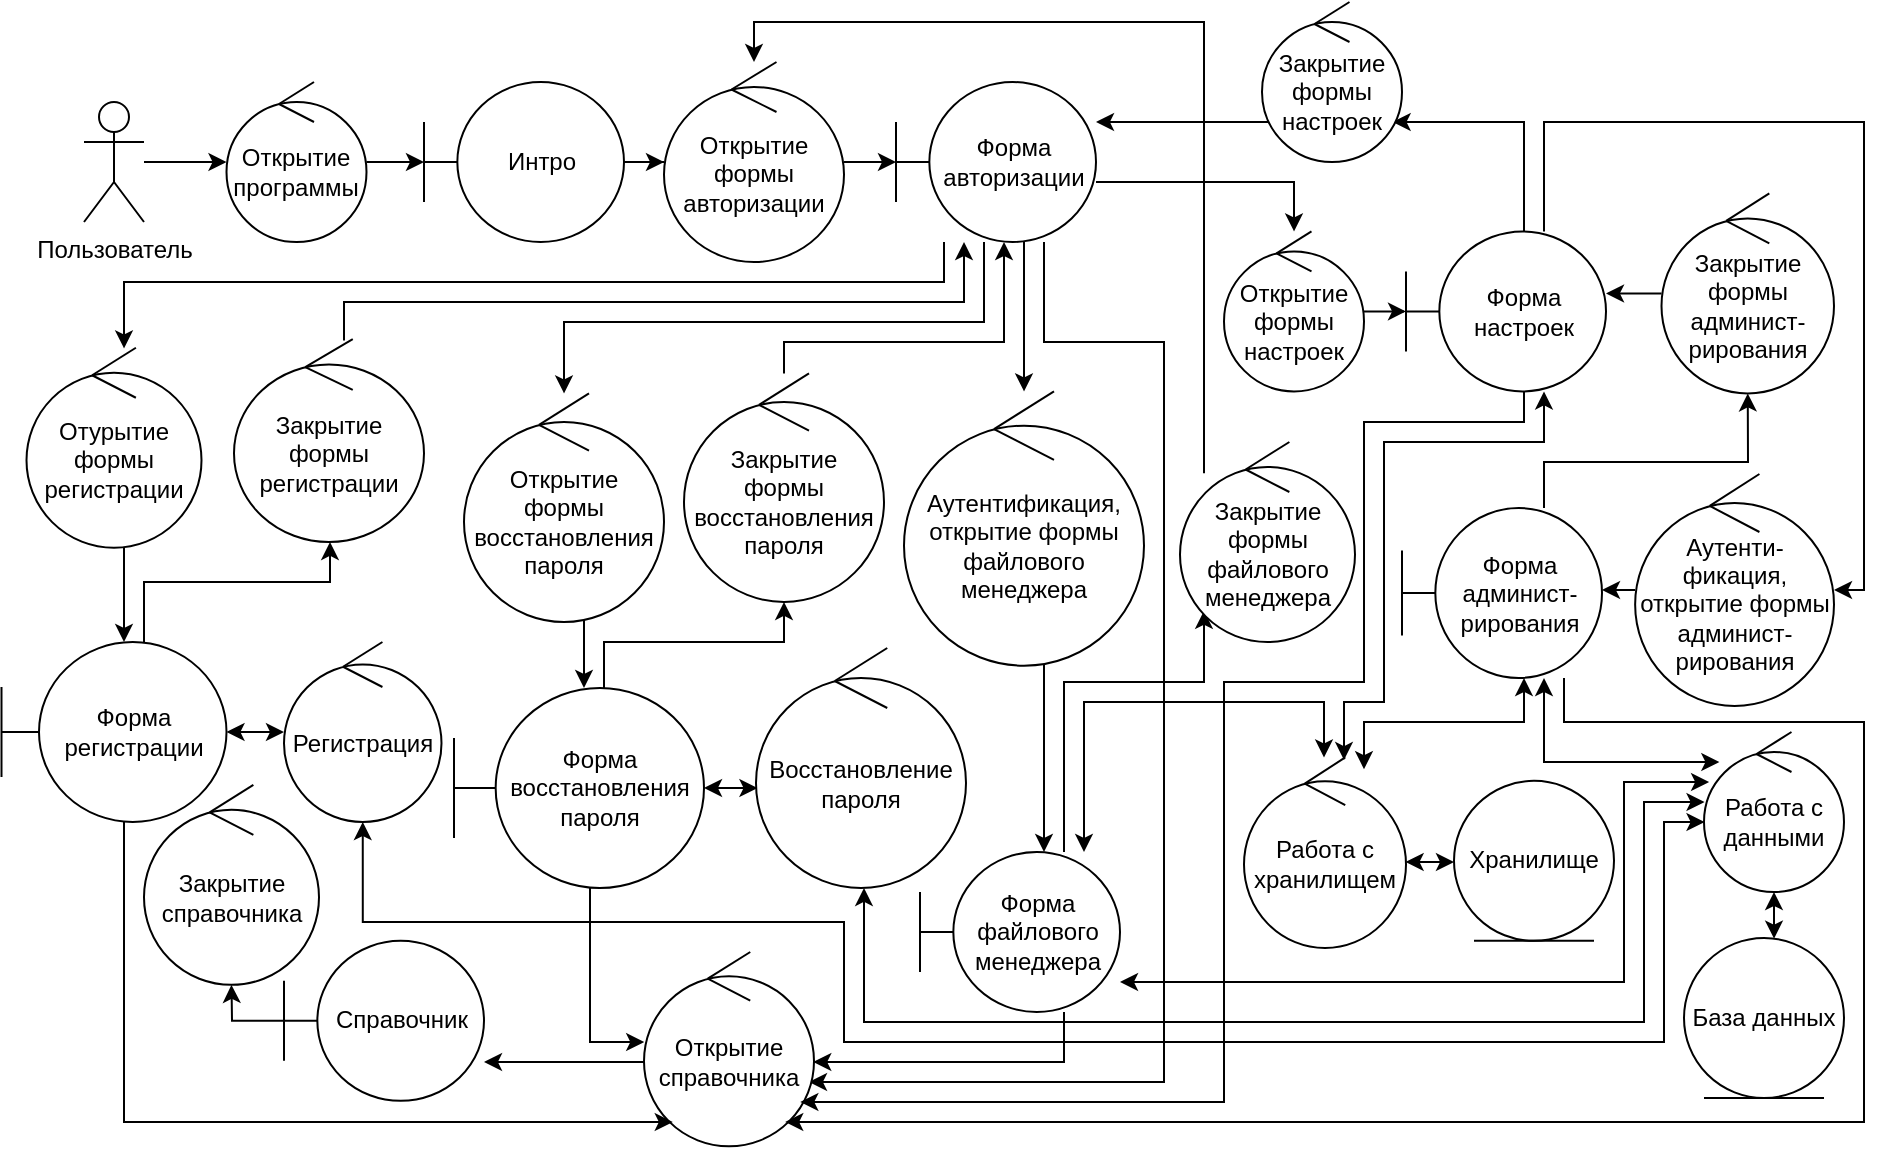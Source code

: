 <mxfile version="20.3.0" type="device"><diagram id="h_0n3Zkjienf-ujrvG_6" name="Страница 1"><mxGraphModel dx="1880" dy="641" grid="1" gridSize="10" guides="1" tooltips="1" connect="1" arrows="1" fold="1" page="1" pageScale="1" pageWidth="827" pageHeight="1169" math="0" shadow="0"><root><mxCell id="0"/><mxCell id="1" parent="0"/><mxCell id="vv3TgDMPsHulDdS4rFCR-16" style="edgeStyle=orthogonalEdgeStyle;rounded=0;orthogonalLoop=1;jettySize=auto;html=1;" edge="1" parent="1" source="F_xw-o7SSEhGCc8bsex2-1" target="F_xw-o7SSEhGCc8bsex2-3"><mxGeometry relative="1" as="geometry"/></mxCell><mxCell id="F_xw-o7SSEhGCc8bsex2-1" value="Открытие программы" style="ellipse;shape=umlControl;whiteSpace=wrap;html=1;" parent="1" vertex="1"><mxGeometry x="-138.75" y="240" width="70" height="80" as="geometry"/></mxCell><mxCell id="vv3TgDMPsHulDdS4rFCR-15" style="edgeStyle=orthogonalEdgeStyle;rounded=0;orthogonalLoop=1;jettySize=auto;html=1;" edge="1" parent="1" source="F_xw-o7SSEhGCc8bsex2-2" target="F_xw-o7SSEhGCc8bsex2-1"><mxGeometry relative="1" as="geometry"/></mxCell><mxCell id="F_xw-o7SSEhGCc8bsex2-2" value="Пользователь" style="shape=umlActor;verticalLabelPosition=bottom;verticalAlign=top;html=1;" parent="1" vertex="1"><mxGeometry x="-210" y="250" width="30" height="60" as="geometry"/></mxCell><mxCell id="vv3TgDMPsHulDdS4rFCR-17" style="edgeStyle=orthogonalEdgeStyle;rounded=0;orthogonalLoop=1;jettySize=auto;html=1;" edge="1" parent="1" source="F_xw-o7SSEhGCc8bsex2-3" target="F_xw-o7SSEhGCc8bsex2-4"><mxGeometry relative="1" as="geometry"/></mxCell><mxCell id="F_xw-o7SSEhGCc8bsex2-3" value="Интро" style="shape=umlBoundary;whiteSpace=wrap;html=1;" parent="1" vertex="1"><mxGeometry x="-40" y="240" width="100" height="80" as="geometry"/></mxCell><mxCell id="vv3TgDMPsHulDdS4rFCR-18" style="edgeStyle=orthogonalEdgeStyle;rounded=0;orthogonalLoop=1;jettySize=auto;html=1;" edge="1" parent="1" source="F_xw-o7SSEhGCc8bsex2-4" target="F_xw-o7SSEhGCc8bsex2-5"><mxGeometry relative="1" as="geometry"/></mxCell><mxCell id="F_xw-o7SSEhGCc8bsex2-4" value="Открытие формы авторизации" style="ellipse;shape=umlControl;whiteSpace=wrap;html=1;" parent="1" vertex="1"><mxGeometry x="80" y="230" width="90" height="100" as="geometry"/></mxCell><mxCell id="vv3TgDMPsHulDdS4rFCR-20" style="edgeStyle=orthogonalEdgeStyle;rounded=0;orthogonalLoop=1;jettySize=auto;html=1;" edge="1" parent="1" source="F_xw-o7SSEhGCc8bsex2-5" target="vv3TgDMPsHulDdS4rFCR-9"><mxGeometry relative="1" as="geometry"><Array as="points"><mxPoint x="395" y="290"/></Array></mxGeometry></mxCell><mxCell id="vv3TgDMPsHulDdS4rFCR-34" style="edgeStyle=orthogonalEdgeStyle;rounded=0;orthogonalLoop=1;jettySize=auto;html=1;" edge="1" parent="1" source="F_xw-o7SSEhGCc8bsex2-5" target="F_xw-o7SSEhGCc8bsex2-7"><mxGeometry relative="1" as="geometry"><Array as="points"><mxPoint x="260" y="330"/><mxPoint x="260" y="330"/></Array></mxGeometry></mxCell><mxCell id="kOr35_IBIGAfECKfKOpq-4" style="edgeStyle=orthogonalEdgeStyle;rounded=0;orthogonalLoop=1;jettySize=auto;html=1;startArrow=none;startFill=0;" edge="1" parent="1" source="F_xw-o7SSEhGCc8bsex2-5" target="vv3TgDMPsHulDdS4rFCR-32"><mxGeometry relative="1" as="geometry"><Array as="points"><mxPoint x="220" y="340"/><mxPoint x="-190" y="340"/></Array></mxGeometry></mxCell><mxCell id="kOr35_IBIGAfECKfKOpq-5" style="edgeStyle=orthogonalEdgeStyle;rounded=0;orthogonalLoop=1;jettySize=auto;html=1;startArrow=none;startFill=0;" edge="1" parent="1" source="F_xw-o7SSEhGCc8bsex2-5" target="vv3TgDMPsHulDdS4rFCR-30"><mxGeometry relative="1" as="geometry"><Array as="points"><mxPoint x="240" y="360"/><mxPoint x="30" y="360"/></Array></mxGeometry></mxCell><mxCell id="kOr35_IBIGAfECKfKOpq-21" style="edgeStyle=orthogonalEdgeStyle;rounded=0;orthogonalLoop=1;jettySize=auto;html=1;startArrow=none;startFill=0;" edge="1" parent="1" source="F_xw-o7SSEhGCc8bsex2-5" target="vv3TgDMPsHulDdS4rFCR-1"><mxGeometry relative="1" as="geometry"><mxPoint x="370" y="400" as="sourcePoint"/><Array as="points"><mxPoint x="270" y="370"/><mxPoint x="330" y="370"/><mxPoint x="330" y="740"/></Array></mxGeometry></mxCell><mxCell id="F_xw-o7SSEhGCc8bsex2-5" value="Форма авторизации" style="shape=umlBoundary;whiteSpace=wrap;html=1;direction=east;" parent="1" vertex="1"><mxGeometry x="196" y="240" width="100" height="80" as="geometry"/></mxCell><mxCell id="vv3TgDMPsHulDdS4rFCR-36" style="edgeStyle=orthogonalEdgeStyle;rounded=0;orthogonalLoop=1;jettySize=auto;html=1;" edge="1" parent="1" source="F_xw-o7SSEhGCc8bsex2-6" target="vv3TgDMPsHulDdS4rFCR-12"><mxGeometry relative="1" as="geometry"><Array as="points"><mxPoint x="280" y="540"/><mxPoint x="350" y="540"/></Array></mxGeometry></mxCell><mxCell id="kOr35_IBIGAfECKfKOpq-20" style="edgeStyle=orthogonalEdgeStyle;rounded=0;orthogonalLoop=1;jettySize=auto;html=1;startArrow=none;startFill=0;" edge="1" parent="1" source="F_xw-o7SSEhGCc8bsex2-6" target="vv3TgDMPsHulDdS4rFCR-1"><mxGeometry relative="1" as="geometry"><Array as="points"><mxPoint x="280" y="730"/></Array></mxGeometry></mxCell><mxCell id="kOr35_IBIGAfECKfKOpq-24" style="edgeStyle=orthogonalEdgeStyle;rounded=0;orthogonalLoop=1;jettySize=auto;html=1;startArrow=classic;startFill=1;" edge="1" parent="1" source="F_xw-o7SSEhGCc8bsex2-6" target="vv3TgDMPsHulDdS4rFCR-10"><mxGeometry relative="1" as="geometry"><Array as="points"><mxPoint x="290" y="550"/><mxPoint x="410" y="550"/></Array></mxGeometry></mxCell><mxCell id="kOr35_IBIGAfECKfKOpq-25" style="edgeStyle=orthogonalEdgeStyle;rounded=0;orthogonalLoop=1;jettySize=auto;html=1;startArrow=classic;startFill=1;" edge="1" parent="1" source="F_xw-o7SSEhGCc8bsex2-6" target="vv3TgDMPsHulDdS4rFCR-7"><mxGeometry relative="1" as="geometry"><Array as="points"><mxPoint x="560" y="690"/><mxPoint x="560" y="590"/></Array></mxGeometry></mxCell><mxCell id="F_xw-o7SSEhGCc8bsex2-6" value="Форма файлового менеджера" style="shape=umlBoundary;whiteSpace=wrap;html=1;" parent="1" vertex="1"><mxGeometry x="208" y="625" width="100" height="80" as="geometry"/></mxCell><mxCell id="vv3TgDMPsHulDdS4rFCR-35" style="edgeStyle=orthogonalEdgeStyle;rounded=0;orthogonalLoop=1;jettySize=auto;html=1;" edge="1" parent="1" source="F_xw-o7SSEhGCc8bsex2-7" target="F_xw-o7SSEhGCc8bsex2-6"><mxGeometry relative="1" as="geometry"><Array as="points"><mxPoint x="270" y="580"/><mxPoint x="270" y="580"/></Array></mxGeometry></mxCell><mxCell id="F_xw-o7SSEhGCc8bsex2-7" value="Аутентификация, открытие формы файлового менеджера" style="ellipse;shape=umlControl;whiteSpace=wrap;html=1;" parent="1" vertex="1"><mxGeometry x="200" y="394.7" width="120" height="137.14" as="geometry"/></mxCell><mxCell id="F_xw-o7SSEhGCc8bsex2-8" value="Хранилище" style="ellipse;shape=umlEntity;whiteSpace=wrap;html=1;" parent="1" vertex="1"><mxGeometry x="475" y="589.43" width="80" height="80" as="geometry"/></mxCell><mxCell id="F_xw-o7SSEhGCc8bsex2-9" value="База данных" style="ellipse;shape=umlEntity;whiteSpace=wrap;html=1;" parent="1" vertex="1"><mxGeometry x="590" y="668" width="80" height="80" as="geometry"/></mxCell><mxCell id="kOr35_IBIGAfECKfKOpq-32" style="edgeStyle=orthogonalEdgeStyle;rounded=0;orthogonalLoop=1;jettySize=auto;html=1;startArrow=none;startFill=0;" edge="1" parent="1" source="F_xw-o7SSEhGCc8bsex2-10" target="vv3TgDMPsHulDdS4rFCR-2"><mxGeometry relative="1" as="geometry"><Array as="points"><mxPoint x="-136" y="709"/></Array></mxGeometry></mxCell><mxCell id="F_xw-o7SSEhGCc8bsex2-10" value="Справочник" style="shape=umlBoundary;whiteSpace=wrap;html=1;" parent="1" vertex="1"><mxGeometry x="-110" y="669.43" width="100" height="80" as="geometry"/></mxCell><mxCell id="kOr35_IBIGAfECKfKOpq-30" style="edgeStyle=orthogonalEdgeStyle;rounded=0;orthogonalLoop=1;jettySize=auto;html=1;startArrow=none;startFill=0;" edge="1" parent="1" source="vv3TgDMPsHulDdS4rFCR-1" target="F_xw-o7SSEhGCc8bsex2-10"><mxGeometry relative="1" as="geometry"><Array as="points"><mxPoint y="730"/><mxPoint y="730"/></Array></mxGeometry></mxCell><mxCell id="vv3TgDMPsHulDdS4rFCR-1" value="Открытие справочника" style="ellipse;shape=umlControl;whiteSpace=wrap;html=1;" vertex="1" parent="1"><mxGeometry x="70" y="675.0" width="85" height="97.14" as="geometry"/></mxCell><mxCell id="vv3TgDMPsHulDdS4rFCR-2" value="Закрытие справочника" style="ellipse;shape=umlControl;whiteSpace=wrap;html=1;" vertex="1" parent="1"><mxGeometry x="-180" y="591.43" width="87.5" height="100" as="geometry"/></mxCell><mxCell id="kOr35_IBIGAfECKfKOpq-9" style="edgeStyle=orthogonalEdgeStyle;rounded=0;orthogonalLoop=1;jettySize=auto;html=1;startArrow=none;startFill=0;" edge="1" parent="1" source="vv3TgDMPsHulDdS4rFCR-3" target="vv3TgDMPsHulDdS4rFCR-31"><mxGeometry relative="1" as="geometry"><Array as="points"><mxPoint x="50" y="520"/><mxPoint x="140" y="520"/></Array></mxGeometry></mxCell><mxCell id="kOr35_IBIGAfECKfKOpq-13" style="edgeStyle=orthogonalEdgeStyle;rounded=0;orthogonalLoop=1;jettySize=auto;html=1;startArrow=classic;startFill=1;" edge="1" parent="1" source="vv3TgDMPsHulDdS4rFCR-3" target="vv3TgDMPsHulDdS4rFCR-6"><mxGeometry relative="1" as="geometry"><Array as="points"><mxPoint x="160" y="600"/></Array></mxGeometry></mxCell><mxCell id="kOr35_IBIGAfECKfKOpq-19" style="edgeStyle=orthogonalEdgeStyle;rounded=0;orthogonalLoop=1;jettySize=auto;html=1;startArrow=none;startFill=0;" edge="1" parent="1" source="vv3TgDMPsHulDdS4rFCR-3" target="vv3TgDMPsHulDdS4rFCR-1"><mxGeometry relative="1" as="geometry"><Array as="points"><mxPoint x="43" y="720"/></Array></mxGeometry></mxCell><mxCell id="vv3TgDMPsHulDdS4rFCR-3" value="Форма восстановления пароля" style="shape=umlBoundary;whiteSpace=wrap;html=1;" vertex="1" parent="1"><mxGeometry x="-25" y="543" width="125" height="100" as="geometry"/></mxCell><mxCell id="kOr35_IBIGAfECKfKOpq-11" style="edgeStyle=orthogonalEdgeStyle;rounded=0;orthogonalLoop=1;jettySize=auto;html=1;startArrow=none;startFill=0;" edge="1" parent="1" source="vv3TgDMPsHulDdS4rFCR-4" target="vv3TgDMPsHulDdS4rFCR-33"><mxGeometry relative="1" as="geometry"><mxPoint x="-110" y="520" as="sourcePoint"/><Array as="points"><mxPoint x="-180" y="490"/><mxPoint x="-87" y="490"/></Array></mxGeometry></mxCell><mxCell id="kOr35_IBIGAfECKfKOpq-12" style="edgeStyle=orthogonalEdgeStyle;rounded=0;orthogonalLoop=1;jettySize=auto;html=1;startArrow=classic;startFill=1;" edge="1" parent="1" source="vv3TgDMPsHulDdS4rFCR-4" target="vv3TgDMPsHulDdS4rFCR-5"><mxGeometry relative="1" as="geometry"><Array as="points"><mxPoint x="-110" y="565"/><mxPoint x="-110" y="565"/></Array></mxGeometry></mxCell><mxCell id="kOr35_IBIGAfECKfKOpq-18" style="edgeStyle=orthogonalEdgeStyle;rounded=0;orthogonalLoop=1;jettySize=auto;html=1;startArrow=none;startFill=0;" edge="1" parent="1" source="vv3TgDMPsHulDdS4rFCR-4" target="vv3TgDMPsHulDdS4rFCR-1"><mxGeometry relative="1" as="geometry"><Array as="points"><mxPoint x="-190" y="760"/></Array></mxGeometry></mxCell><mxCell id="vv3TgDMPsHulDdS4rFCR-4" value="Форма регистрации" style="shape=umlBoundary;whiteSpace=wrap;html=1;" vertex="1" parent="1"><mxGeometry x="-251.25" y="520" width="112.5" height="90" as="geometry"/></mxCell><mxCell id="kOr35_IBIGAfECKfKOpq-15" style="edgeStyle=orthogonalEdgeStyle;rounded=0;orthogonalLoop=1;jettySize=auto;html=1;startArrow=classic;startFill=1;" edge="1" parent="1" source="vv3TgDMPsHulDdS4rFCR-5" target="vv3TgDMPsHulDdS4rFCR-7"><mxGeometry relative="1" as="geometry"><Array as="points"><mxPoint x="-71" y="660"/><mxPoint x="170" y="660"/><mxPoint x="170" y="720"/><mxPoint x="580" y="720"/><mxPoint x="580" y="610"/></Array></mxGeometry></mxCell><mxCell id="vv3TgDMPsHulDdS4rFCR-5" value="Регистрация" style="ellipse;shape=umlControl;whiteSpace=wrap;html=1;" vertex="1" parent="1"><mxGeometry x="-110" y="520" width="78.75" height="90" as="geometry"/></mxCell><mxCell id="kOr35_IBIGAfECKfKOpq-14" style="edgeStyle=orthogonalEdgeStyle;rounded=0;orthogonalLoop=1;jettySize=auto;html=1;startArrow=classic;startFill=1;" edge="1" parent="1" source="vv3TgDMPsHulDdS4rFCR-6" target="vv3TgDMPsHulDdS4rFCR-7"><mxGeometry relative="1" as="geometry"><mxPoint x="180" y="720" as="sourcePoint"/><Array as="points"><mxPoint x="180" y="710"/><mxPoint x="570" y="710"/><mxPoint x="570" y="600"/></Array></mxGeometry></mxCell><mxCell id="vv3TgDMPsHulDdS4rFCR-6" value="Восстановление пароля" style="ellipse;shape=umlControl;whiteSpace=wrap;html=1;" vertex="1" parent="1"><mxGeometry x="126" y="523" width="105" height="120" as="geometry"/></mxCell><mxCell id="vv3TgDMPsHulDdS4rFCR-38" style="edgeStyle=orthogonalEdgeStyle;rounded=0;orthogonalLoop=1;jettySize=auto;html=1;startArrow=classic;startFill=1;" edge="1" parent="1" source="vv3TgDMPsHulDdS4rFCR-7" target="F_xw-o7SSEhGCc8bsex2-9"><mxGeometry relative="1" as="geometry"><Array as="points"><mxPoint x="630" y="680"/><mxPoint x="630" y="680"/></Array></mxGeometry></mxCell><mxCell id="vv3TgDMPsHulDdS4rFCR-7" value="Работа с данными" style="ellipse;shape=umlControl;whiteSpace=wrap;html=1;" vertex="1" parent="1"><mxGeometry x="600" y="565" width="70" height="80" as="geometry"/></mxCell><mxCell id="vv3TgDMPsHulDdS4rFCR-22" style="edgeStyle=orthogonalEdgeStyle;rounded=0;orthogonalLoop=1;jettySize=auto;html=1;" edge="1" parent="1" source="vv3TgDMPsHulDdS4rFCR-8" target="vv3TgDMPsHulDdS4rFCR-11"><mxGeometry relative="1" as="geometry"><Array as="points"><mxPoint x="510" y="260"/></Array></mxGeometry></mxCell><mxCell id="vv3TgDMPsHulDdS4rFCR-26" style="edgeStyle=orthogonalEdgeStyle;rounded=0;orthogonalLoop=1;jettySize=auto;html=1;" edge="1" parent="1" source="vv3TgDMPsHulDdS4rFCR-8" target="vv3TgDMPsHulDdS4rFCR-24"><mxGeometry relative="1" as="geometry"><Array as="points"><mxPoint x="520" y="260"/><mxPoint x="680" y="260"/><mxPoint x="680" y="494"/></Array></mxGeometry></mxCell><mxCell id="kOr35_IBIGAfECKfKOpq-2" style="edgeStyle=orthogonalEdgeStyle;rounded=0;orthogonalLoop=1;jettySize=auto;html=1;startArrow=classic;startFill=1;" edge="1" parent="1" source="vv3TgDMPsHulDdS4rFCR-8" target="vv3TgDMPsHulDdS4rFCR-10"><mxGeometry relative="1" as="geometry"><Array as="points"><mxPoint x="520" y="420"/><mxPoint x="440" y="420"/><mxPoint x="440" y="550"/><mxPoint x="420" y="550"/></Array></mxGeometry></mxCell><mxCell id="kOr35_IBIGAfECKfKOpq-22" style="edgeStyle=orthogonalEdgeStyle;rounded=0;orthogonalLoop=1;jettySize=auto;html=1;startArrow=none;startFill=0;" edge="1" parent="1" source="vv3TgDMPsHulDdS4rFCR-8" target="vv3TgDMPsHulDdS4rFCR-1"><mxGeometry relative="1" as="geometry"><Array as="points"><mxPoint x="510" y="410"/><mxPoint x="430" y="410"/><mxPoint x="430" y="540"/><mxPoint x="360" y="540"/><mxPoint x="360" y="750"/></Array></mxGeometry></mxCell><mxCell id="vv3TgDMPsHulDdS4rFCR-8" value="Форма настроек" style="shape=umlBoundary;whiteSpace=wrap;html=1;" vertex="1" parent="1"><mxGeometry x="451" y="314.7" width="100" height="80" as="geometry"/></mxCell><mxCell id="vv3TgDMPsHulDdS4rFCR-21" style="edgeStyle=orthogonalEdgeStyle;rounded=0;orthogonalLoop=1;jettySize=auto;html=1;" edge="1" parent="1" source="vv3TgDMPsHulDdS4rFCR-9" target="vv3TgDMPsHulDdS4rFCR-8"><mxGeometry relative="1" as="geometry"/></mxCell><mxCell id="vv3TgDMPsHulDdS4rFCR-9" value="Открытие формы настроек" style="ellipse;shape=umlControl;whiteSpace=wrap;html=1;" vertex="1" parent="1"><mxGeometry x="360" y="314.7" width="70" height="80" as="geometry"/></mxCell><mxCell id="kOr35_IBIGAfECKfKOpq-1" style="edgeStyle=orthogonalEdgeStyle;rounded=0;orthogonalLoop=1;jettySize=auto;html=1;startArrow=classic;startFill=1;" edge="1" parent="1" source="vv3TgDMPsHulDdS4rFCR-10" target="F_xw-o7SSEhGCc8bsex2-8"><mxGeometry relative="1" as="geometry"><Array as="points"><mxPoint x="460" y="630"/><mxPoint x="460" y="630"/></Array></mxGeometry></mxCell><mxCell id="vv3TgDMPsHulDdS4rFCR-10" value="Работа с хранилищем" style="ellipse;shape=umlControl;whiteSpace=wrap;html=1;" vertex="1" parent="1"><mxGeometry x="370" y="577.71" width="81" height="95.29" as="geometry"/></mxCell><mxCell id="vv3TgDMPsHulDdS4rFCR-23" style="edgeStyle=orthogonalEdgeStyle;rounded=0;orthogonalLoop=1;jettySize=auto;html=1;" edge="1" parent="1" source="vv3TgDMPsHulDdS4rFCR-11" target="F_xw-o7SSEhGCc8bsex2-5"><mxGeometry relative="1" as="geometry"><Array as="points"><mxPoint x="330" y="260"/><mxPoint x="330" y="260"/></Array></mxGeometry></mxCell><mxCell id="vv3TgDMPsHulDdS4rFCR-11" value="Закрытие формы настроек" style="ellipse;shape=umlControl;whiteSpace=wrap;html=1;" vertex="1" parent="1"><mxGeometry x="379" y="200" width="70" height="80" as="geometry"/></mxCell><mxCell id="vv3TgDMPsHulDdS4rFCR-37" style="edgeStyle=orthogonalEdgeStyle;rounded=0;orthogonalLoop=1;jettySize=auto;html=1;" edge="1" parent="1" source="vv3TgDMPsHulDdS4rFCR-12" target="F_xw-o7SSEhGCc8bsex2-4"><mxGeometry relative="1" as="geometry"><Array as="points"><mxPoint x="350" y="210"/><mxPoint x="125" y="210"/></Array></mxGeometry></mxCell><mxCell id="vv3TgDMPsHulDdS4rFCR-12" value="Закрытие формы файлового менеджера" style="ellipse;shape=umlControl;whiteSpace=wrap;html=1;" vertex="1" parent="1"><mxGeometry x="338" y="420" width="87.5" height="100" as="geometry"/></mxCell><mxCell id="vv3TgDMPsHulDdS4rFCR-28" style="edgeStyle=orthogonalEdgeStyle;rounded=0;orthogonalLoop=1;jettySize=auto;html=1;" edge="1" parent="1" source="vv3TgDMPsHulDdS4rFCR-14" target="vv3TgDMPsHulDdS4rFCR-25"><mxGeometry relative="1" as="geometry"><Array as="points"><mxPoint x="520" y="430"/><mxPoint x="622" y="430"/></Array></mxGeometry></mxCell><mxCell id="vv3TgDMPsHulDdS4rFCR-39" style="edgeStyle=orthogonalEdgeStyle;rounded=0;orthogonalLoop=1;jettySize=auto;html=1;startArrow=classic;startFill=1;" edge="1" parent="1" source="vv3TgDMPsHulDdS4rFCR-14" target="vv3TgDMPsHulDdS4rFCR-7"><mxGeometry relative="1" as="geometry"><Array as="points"><mxPoint x="520" y="580"/></Array></mxGeometry></mxCell><mxCell id="kOr35_IBIGAfECKfKOpq-3" style="edgeStyle=orthogonalEdgeStyle;rounded=0;orthogonalLoop=1;jettySize=auto;html=1;startArrow=classic;startFill=1;" edge="1" parent="1" source="vv3TgDMPsHulDdS4rFCR-14" target="vv3TgDMPsHulDdS4rFCR-10"><mxGeometry relative="1" as="geometry"><Array as="points"><mxPoint x="510" y="560"/><mxPoint x="430" y="560"/></Array></mxGeometry></mxCell><mxCell id="kOr35_IBIGAfECKfKOpq-23" style="edgeStyle=orthogonalEdgeStyle;rounded=0;orthogonalLoop=1;jettySize=auto;html=1;startArrow=none;startFill=0;" edge="1" parent="1" source="vv3TgDMPsHulDdS4rFCR-14" target="vv3TgDMPsHulDdS4rFCR-1"><mxGeometry relative="1" as="geometry"><Array as="points"><mxPoint x="530" y="560"/><mxPoint x="680" y="560"/><mxPoint x="680" y="760"/></Array></mxGeometry></mxCell><mxCell id="vv3TgDMPsHulDdS4rFCR-14" value="Форма админист-рирования" style="shape=umlBoundary;whiteSpace=wrap;html=1;" vertex="1" parent="1"><mxGeometry x="449" y="453" width="100" height="85" as="geometry"/></mxCell><mxCell id="vv3TgDMPsHulDdS4rFCR-27" style="edgeStyle=orthogonalEdgeStyle;rounded=0;orthogonalLoop=1;jettySize=auto;html=1;" edge="1" parent="1" source="vv3TgDMPsHulDdS4rFCR-24" target="vv3TgDMPsHulDdS4rFCR-14"><mxGeometry relative="1" as="geometry"><Array as="points"><mxPoint x="630" y="480"/><mxPoint x="630" y="480"/></Array></mxGeometry></mxCell><mxCell id="vv3TgDMPsHulDdS4rFCR-24" value="Аутенти-фикация, открытие формы админист-рирования" style="ellipse;shape=umlControl;whiteSpace=wrap;html=1;" vertex="1" parent="1"><mxGeometry x="565.57" y="436" width="99.43" height="116" as="geometry"/></mxCell><mxCell id="vv3TgDMPsHulDdS4rFCR-29" style="edgeStyle=orthogonalEdgeStyle;rounded=0;orthogonalLoop=1;jettySize=auto;html=1;" edge="1" parent="1" source="vv3TgDMPsHulDdS4rFCR-25" target="vv3TgDMPsHulDdS4rFCR-8"><mxGeometry relative="1" as="geometry"><Array as="points"><mxPoint x="663" y="360"/></Array></mxGeometry></mxCell><mxCell id="vv3TgDMPsHulDdS4rFCR-25" value="Закрытие формы админист-рирования" style="ellipse;shape=umlControl;whiteSpace=wrap;html=1;" vertex="1" parent="1"><mxGeometry x="578.75" y="295.7" width="86.25" height="100" as="geometry"/></mxCell><mxCell id="kOr35_IBIGAfECKfKOpq-8" style="edgeStyle=orthogonalEdgeStyle;rounded=0;orthogonalLoop=1;jettySize=auto;html=1;startArrow=none;startFill=0;" edge="1" parent="1" source="vv3TgDMPsHulDdS4rFCR-30" target="vv3TgDMPsHulDdS4rFCR-3"><mxGeometry relative="1" as="geometry"><Array as="points"><mxPoint x="40" y="530"/><mxPoint x="40" y="530"/></Array></mxGeometry></mxCell><mxCell id="vv3TgDMPsHulDdS4rFCR-30" value="Открытие &lt;br&gt;формы восстановления пароля" style="ellipse;shape=umlControl;whiteSpace=wrap;html=1;" vertex="1" parent="1"><mxGeometry x="-20" y="395.7" width="100" height="114.29" as="geometry"/></mxCell><mxCell id="kOr35_IBIGAfECKfKOpq-7" style="edgeStyle=orthogonalEdgeStyle;rounded=0;orthogonalLoop=1;jettySize=auto;html=1;startArrow=none;startFill=0;" edge="1" parent="1" source="vv3TgDMPsHulDdS4rFCR-31" target="F_xw-o7SSEhGCc8bsex2-5"><mxGeometry relative="1" as="geometry"><Array as="points"><mxPoint x="140" y="370"/><mxPoint x="250" y="370"/></Array></mxGeometry></mxCell><mxCell id="vv3TgDMPsHulDdS4rFCR-31" value="Закрытие &lt;br&gt;формы восстановления пароля" style="ellipse;shape=umlControl;whiteSpace=wrap;html=1;" vertex="1" parent="1"><mxGeometry x="90" y="385.7" width="100" height="114.28" as="geometry"/></mxCell><mxCell id="kOr35_IBIGAfECKfKOpq-10" style="edgeStyle=orthogonalEdgeStyle;rounded=0;orthogonalLoop=1;jettySize=auto;html=1;startArrow=none;startFill=0;" edge="1" parent="1" source="vv3TgDMPsHulDdS4rFCR-32" target="vv3TgDMPsHulDdS4rFCR-4"><mxGeometry relative="1" as="geometry"><Array as="points"><mxPoint x="-190" y="490"/><mxPoint x="-190" y="490"/></Array></mxGeometry></mxCell><mxCell id="vv3TgDMPsHulDdS4rFCR-32" value="Отурытие формы регистрации" style="ellipse;shape=umlControl;whiteSpace=wrap;html=1;" vertex="1" parent="1"><mxGeometry x="-238.75" y="372.87" width="87.5" height="100" as="geometry"/></mxCell><mxCell id="kOr35_IBIGAfECKfKOpq-6" style="edgeStyle=orthogonalEdgeStyle;rounded=0;orthogonalLoop=1;jettySize=auto;html=1;startArrow=none;startFill=0;" edge="1" parent="1" source="vv3TgDMPsHulDdS4rFCR-33" target="F_xw-o7SSEhGCc8bsex2-5"><mxGeometry relative="1" as="geometry"><Array as="points"><mxPoint x="-80" y="350"/><mxPoint x="230" y="350"/></Array></mxGeometry></mxCell><mxCell id="vv3TgDMPsHulDdS4rFCR-33" value="Закрытие формы регистрации" style="ellipse;shape=umlControl;whiteSpace=wrap;html=1;" vertex="1" parent="1"><mxGeometry x="-135" y="368.58" width="95" height="101.42" as="geometry"/></mxCell></root></mxGraphModel></diagram></mxfile>